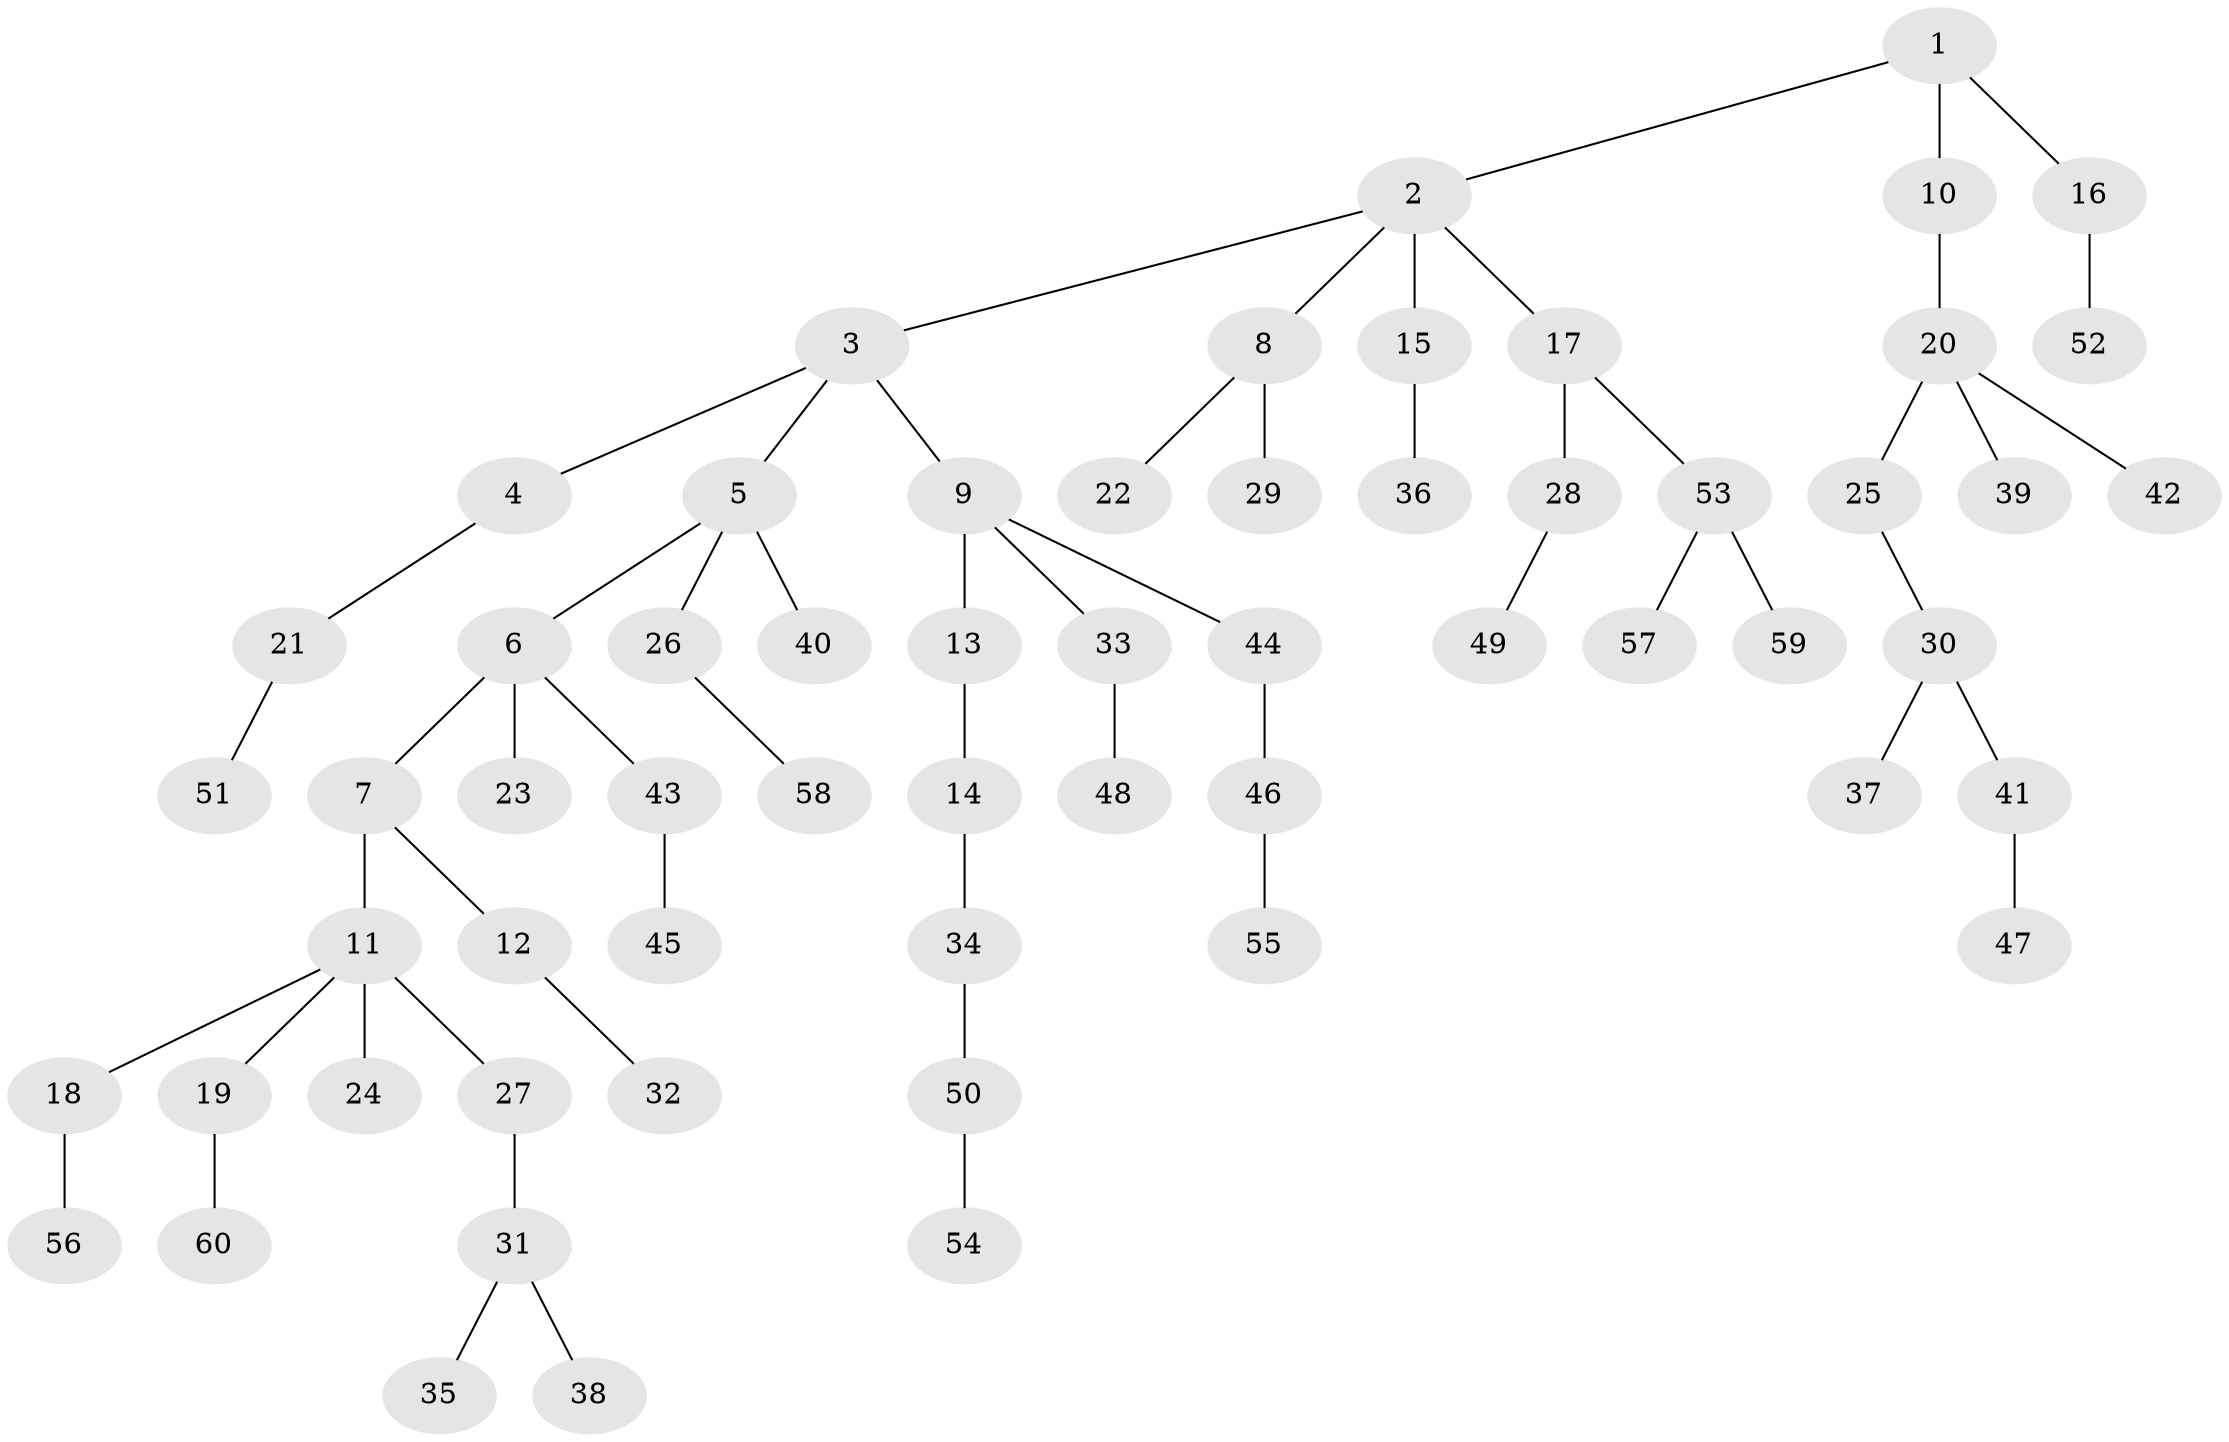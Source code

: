 // original degree distribution, {4: 0.08333333333333333, 7: 0.008333333333333333, 6: 0.008333333333333333, 2: 0.25833333333333336, 5: 0.025, 3: 0.10833333333333334, 9: 0.008333333333333333, 1: 0.5}
// Generated by graph-tools (version 1.1) at 2025/52/03/04/25 22:52:00]
// undirected, 60 vertices, 59 edges
graph export_dot {
  node [color=gray90,style=filled];
  1;
  2;
  3;
  4;
  5;
  6;
  7;
  8;
  9;
  10;
  11;
  12;
  13;
  14;
  15;
  16;
  17;
  18;
  19;
  20;
  21;
  22;
  23;
  24;
  25;
  26;
  27;
  28;
  29;
  30;
  31;
  32;
  33;
  34;
  35;
  36;
  37;
  38;
  39;
  40;
  41;
  42;
  43;
  44;
  45;
  46;
  47;
  48;
  49;
  50;
  51;
  52;
  53;
  54;
  55;
  56;
  57;
  58;
  59;
  60;
  1 -- 2 [weight=1.0];
  1 -- 10 [weight=1.0];
  1 -- 16 [weight=1.0];
  2 -- 3 [weight=1.0];
  2 -- 8 [weight=1.0];
  2 -- 15 [weight=2.0];
  2 -- 17 [weight=1.0];
  3 -- 4 [weight=1.0];
  3 -- 5 [weight=1.0];
  3 -- 9 [weight=1.0];
  4 -- 21 [weight=1.0];
  5 -- 6 [weight=1.0];
  5 -- 26 [weight=1.0];
  5 -- 40 [weight=1.0];
  6 -- 7 [weight=1.0];
  6 -- 23 [weight=1.0];
  6 -- 43 [weight=1.0];
  7 -- 11 [weight=4.0];
  7 -- 12 [weight=1.0];
  8 -- 22 [weight=1.0];
  8 -- 29 [weight=1.0];
  9 -- 13 [weight=1.0];
  9 -- 33 [weight=1.0];
  9 -- 44 [weight=1.0];
  10 -- 20 [weight=1.0];
  11 -- 18 [weight=1.0];
  11 -- 19 [weight=1.0];
  11 -- 24 [weight=1.0];
  11 -- 27 [weight=1.0];
  12 -- 32 [weight=1.0];
  13 -- 14 [weight=2.0];
  14 -- 34 [weight=1.0];
  15 -- 36 [weight=1.0];
  16 -- 52 [weight=1.0];
  17 -- 28 [weight=1.0];
  17 -- 53 [weight=1.0];
  18 -- 56 [weight=1.0];
  19 -- 60 [weight=1.0];
  20 -- 25 [weight=1.0];
  20 -- 39 [weight=1.0];
  20 -- 42 [weight=1.0];
  21 -- 51 [weight=1.0];
  25 -- 30 [weight=1.0];
  26 -- 58 [weight=1.0];
  27 -- 31 [weight=1.0];
  28 -- 49 [weight=1.0];
  30 -- 37 [weight=1.0];
  30 -- 41 [weight=1.0];
  31 -- 35 [weight=1.0];
  31 -- 38 [weight=1.0];
  33 -- 48 [weight=1.0];
  34 -- 50 [weight=1.0];
  41 -- 47 [weight=1.0];
  43 -- 45 [weight=1.0];
  44 -- 46 [weight=1.0];
  46 -- 55 [weight=2.0];
  50 -- 54 [weight=1.0];
  53 -- 57 [weight=1.0];
  53 -- 59 [weight=1.0];
}
